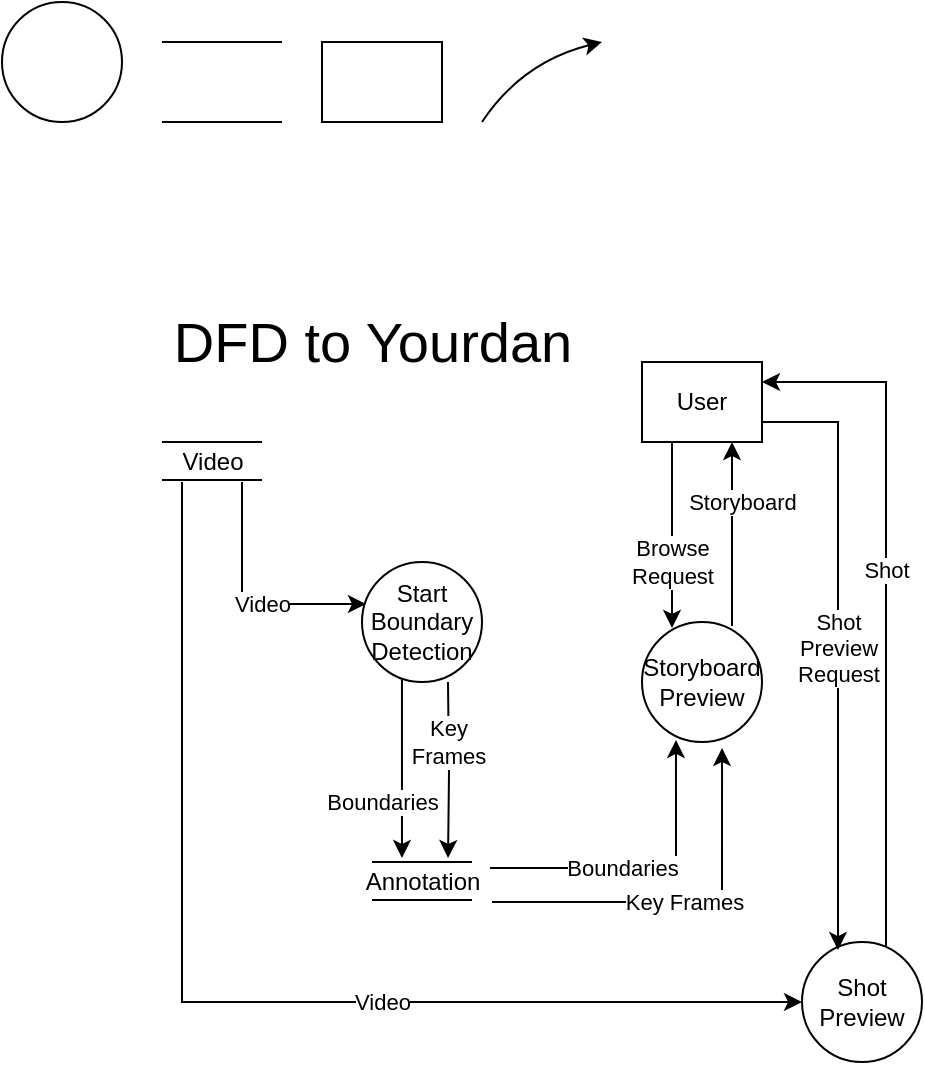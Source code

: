 <mxfile version="16.5.6" type="github">
  <diagram id="JCZBZ-tFnHPxDME2OROh" name="Page-1">
    <mxGraphModel dx="828" dy="456" grid="1" gridSize="10" guides="1" tooltips="1" connect="1" arrows="1" fold="1" page="1" pageScale="1" pageWidth="850" pageHeight="1100" math="0" shadow="0">
      <root>
        <mxCell id="0" />
        <mxCell id="1" parent="0" />
        <mxCell id="Z9GKDxYWFSQLW0Q6UE6H-1" value="" style="endArrow=none;html=1;rounded=0;" edge="1" parent="1">
          <mxGeometry width="50" height="50" relative="1" as="geometry">
            <mxPoint x="120" y="40" as="sourcePoint" />
            <mxPoint x="180" y="40" as="targetPoint" />
          </mxGeometry>
        </mxCell>
        <mxCell id="Z9GKDxYWFSQLW0Q6UE6H-3" value="" style="endArrow=none;html=1;rounded=0;" edge="1" parent="1">
          <mxGeometry width="50" height="50" relative="1" as="geometry">
            <mxPoint x="120" y="80" as="sourcePoint" />
            <mxPoint x="180" y="80" as="targetPoint" />
          </mxGeometry>
        </mxCell>
        <mxCell id="Z9GKDxYWFSQLW0Q6UE6H-6" value="" style="rounded=0;whiteSpace=wrap;html=1;" vertex="1" parent="1">
          <mxGeometry x="200" y="40" width="60" height="40" as="geometry" />
        </mxCell>
        <mxCell id="Z9GKDxYWFSQLW0Q6UE6H-22" value="Boundaries" style="edgeStyle=orthogonalEdgeStyle;rounded=0;orthogonalLoop=1;jettySize=auto;html=1;entryX=0.357;entryY=-0.1;entryDx=0;entryDy=0;entryPerimeter=0;exitX=0.333;exitY=0.967;exitDx=0;exitDy=0;exitPerimeter=0;" edge="1" parent="1" source="Z9GKDxYWFSQLW0Q6UE6H-8" target="Z9GKDxYWFSQLW0Q6UE6H-15">
          <mxGeometry x="0.378" y="-10" relative="1" as="geometry">
            <mxPoint as="offset" />
          </mxGeometry>
        </mxCell>
        <mxCell id="Z9GKDxYWFSQLW0Q6UE6H-23" value="Key&lt;br&gt;Frames" style="edgeStyle=orthogonalEdgeStyle;rounded=0;orthogonalLoop=1;jettySize=auto;html=1;entryX=0.686;entryY=-0.1;entryDx=0;entryDy=0;entryPerimeter=0;" edge="1" parent="1" target="Z9GKDxYWFSQLW0Q6UE6H-15">
          <mxGeometry x="-0.318" relative="1" as="geometry">
            <mxPoint x="263" y="360" as="sourcePoint" />
            <mxPoint as="offset" />
          </mxGeometry>
        </mxCell>
        <mxCell id="Z9GKDxYWFSQLW0Q6UE6H-8" value="Start Boundary Detection" style="ellipse;whiteSpace=wrap;html=1;aspect=fixed;" vertex="1" parent="1">
          <mxGeometry x="220" y="300" width="60" height="60" as="geometry" />
        </mxCell>
        <mxCell id="Z9GKDxYWFSQLW0Q6UE6H-9" value="" style="endArrow=none;html=1;rounded=0;" edge="1" parent="1">
          <mxGeometry width="50" height="50" relative="1" as="geometry">
            <mxPoint x="120" y="240" as="sourcePoint" />
            <mxPoint x="170" y="240" as="targetPoint" />
          </mxGeometry>
        </mxCell>
        <mxCell id="Z9GKDxYWFSQLW0Q6UE6H-10" value="" style="endArrow=none;html=1;rounded=0;" edge="1" parent="1">
          <mxGeometry width="50" height="50" relative="1" as="geometry">
            <mxPoint x="120" y="259" as="sourcePoint" />
            <mxPoint x="170" y="259" as="targetPoint" />
          </mxGeometry>
        </mxCell>
        <mxCell id="Z9GKDxYWFSQLW0Q6UE6H-20" value="Video" style="edgeStyle=orthogonalEdgeStyle;rounded=0;orthogonalLoop=1;jettySize=auto;html=1;entryX=0.033;entryY=0.35;entryDx=0;entryDy=0;entryPerimeter=0;" edge="1" parent="1" source="Z9GKDxYWFSQLW0Q6UE6H-11" target="Z9GKDxYWFSQLW0Q6UE6H-8">
          <mxGeometry x="0.155" relative="1" as="geometry">
            <Array as="points">
              <mxPoint x="160" y="321" />
            </Array>
            <mxPoint as="offset" />
          </mxGeometry>
        </mxCell>
        <mxCell id="Z9GKDxYWFSQLW0Q6UE6H-21" style="edgeStyle=orthogonalEdgeStyle;rounded=0;orthogonalLoop=1;jettySize=auto;html=1;entryX=0;entryY=0.5;entryDx=0;entryDy=0;" edge="1" parent="1" source="Z9GKDxYWFSQLW0Q6UE6H-11" target="Z9GKDxYWFSQLW0Q6UE6H-17">
          <mxGeometry relative="1" as="geometry">
            <Array as="points">
              <mxPoint x="130" y="520" />
            </Array>
          </mxGeometry>
        </mxCell>
        <mxCell id="Z9GKDxYWFSQLW0Q6UE6H-30" value="Video" style="edgeLabel;html=1;align=center;verticalAlign=middle;resizable=0;points=[];" vertex="1" connectable="0" parent="Z9GKDxYWFSQLW0Q6UE6H-21">
          <mxGeometry x="0.277" y="-4" relative="1" as="geometry">
            <mxPoint x="-4" y="-4" as="offset" />
          </mxGeometry>
        </mxCell>
        <mxCell id="Z9GKDxYWFSQLW0Q6UE6H-11" value="Video" style="text;html=1;align=center;verticalAlign=middle;resizable=0;points=[];autosize=1;strokeColor=none;fillColor=none;" vertex="1" parent="1">
          <mxGeometry x="120" y="240" width="50" height="20" as="geometry" />
        </mxCell>
        <mxCell id="Z9GKDxYWFSQLW0Q6UE6H-12" value="" style="ellipse;whiteSpace=wrap;html=1;aspect=fixed;" vertex="1" parent="1">
          <mxGeometry x="40" y="20" width="60" height="60" as="geometry" />
        </mxCell>
        <mxCell id="Z9GKDxYWFSQLW0Q6UE6H-13" value="" style="endArrow=none;html=1;rounded=0;" edge="1" parent="1">
          <mxGeometry width="50" height="50" relative="1" as="geometry">
            <mxPoint x="225" y="450" as="sourcePoint" />
            <mxPoint x="275" y="450" as="targetPoint" />
          </mxGeometry>
        </mxCell>
        <mxCell id="Z9GKDxYWFSQLW0Q6UE6H-14" value="" style="endArrow=none;html=1;rounded=0;" edge="1" parent="1">
          <mxGeometry width="50" height="50" relative="1" as="geometry">
            <mxPoint x="225" y="469" as="sourcePoint" />
            <mxPoint x="275" y="469" as="targetPoint" />
          </mxGeometry>
        </mxCell>
        <mxCell id="Z9GKDxYWFSQLW0Q6UE6H-24" value="Boundaries" style="edgeStyle=orthogonalEdgeStyle;rounded=0;orthogonalLoop=1;jettySize=auto;html=1;entryX=0.283;entryY=0.983;entryDx=0;entryDy=0;entryPerimeter=0;exitX=0.986;exitY=0.15;exitDx=0;exitDy=0;exitPerimeter=0;" edge="1" parent="1" source="Z9GKDxYWFSQLW0Q6UE6H-15" target="Z9GKDxYWFSQLW0Q6UE6H-16">
          <mxGeometry x="-0.16" relative="1" as="geometry">
            <mxPoint as="offset" />
          </mxGeometry>
        </mxCell>
        <mxCell id="Z9GKDxYWFSQLW0Q6UE6H-25" value="Key Frames" style="edgeStyle=orthogonalEdgeStyle;rounded=0;orthogonalLoop=1;jettySize=auto;html=1;entryX=0.667;entryY=1.05;entryDx=0;entryDy=0;entryPerimeter=0;" edge="1" parent="1" source="Z9GKDxYWFSQLW0Q6UE6H-15" target="Z9GKDxYWFSQLW0Q6UE6H-16">
          <mxGeometry relative="1" as="geometry">
            <Array as="points">
              <mxPoint x="400" y="470" />
            </Array>
          </mxGeometry>
        </mxCell>
        <mxCell id="Z9GKDxYWFSQLW0Q6UE6H-15" value="Annotation" style="text;html=1;align=center;verticalAlign=middle;resizable=0;points=[];autosize=1;strokeColor=none;fillColor=none;" vertex="1" parent="1">
          <mxGeometry x="215" y="450" width="70" height="20" as="geometry" />
        </mxCell>
        <mxCell id="Z9GKDxYWFSQLW0Q6UE6H-27" value="Storyboard" style="edgeStyle=orthogonalEdgeStyle;rounded=0;orthogonalLoop=1;jettySize=auto;html=1;entryX=0.75;entryY=1;entryDx=0;entryDy=0;exitX=0.75;exitY=0.033;exitDx=0;exitDy=0;exitPerimeter=0;" edge="1" parent="1" source="Z9GKDxYWFSQLW0Q6UE6H-16" target="Z9GKDxYWFSQLW0Q6UE6H-19">
          <mxGeometry x="0.348" y="-5" relative="1" as="geometry">
            <mxPoint as="offset" />
          </mxGeometry>
        </mxCell>
        <mxCell id="Z9GKDxYWFSQLW0Q6UE6H-16" value="Storyboard Preview" style="ellipse;whiteSpace=wrap;html=1;aspect=fixed;" vertex="1" parent="1">
          <mxGeometry x="360" y="330" width="60" height="60" as="geometry" />
        </mxCell>
        <mxCell id="Z9GKDxYWFSQLW0Q6UE6H-29" value="Shot" style="edgeStyle=orthogonalEdgeStyle;rounded=0;orthogonalLoop=1;jettySize=auto;html=1;entryX=1;entryY=0.25;entryDx=0;entryDy=0;exitX=0.7;exitY=0.033;exitDx=0;exitDy=0;exitPerimeter=0;" edge="1" parent="1" source="Z9GKDxYWFSQLW0Q6UE6H-17" target="Z9GKDxYWFSQLW0Q6UE6H-19">
          <mxGeometry x="0.09" relative="1" as="geometry">
            <Array as="points">
              <mxPoint x="482" y="210" />
            </Array>
            <mxPoint as="offset" />
          </mxGeometry>
        </mxCell>
        <mxCell id="Z9GKDxYWFSQLW0Q6UE6H-17" value="Shot Preview" style="ellipse;whiteSpace=wrap;html=1;aspect=fixed;" vertex="1" parent="1">
          <mxGeometry x="440" y="490" width="60" height="60" as="geometry" />
        </mxCell>
        <mxCell id="Z9GKDxYWFSQLW0Q6UE6H-18" value="" style="curved=1;endArrow=classic;html=1;rounded=0;" edge="1" parent="1">
          <mxGeometry width="50" height="50" relative="1" as="geometry">
            <mxPoint x="280" y="80" as="sourcePoint" />
            <mxPoint x="340" y="40" as="targetPoint" />
            <Array as="points">
              <mxPoint x="300" y="50" />
            </Array>
          </mxGeometry>
        </mxCell>
        <mxCell id="Z9GKDxYWFSQLW0Q6UE6H-26" value="Browse&lt;br&gt;Request" style="edgeStyle=orthogonalEdgeStyle;rounded=0;orthogonalLoop=1;jettySize=auto;html=1;exitX=0.25;exitY=1;exitDx=0;exitDy=0;entryX=0.25;entryY=0.05;entryDx=0;entryDy=0;entryPerimeter=0;" edge="1" parent="1" source="Z9GKDxYWFSQLW0Q6UE6H-19" target="Z9GKDxYWFSQLW0Q6UE6H-16">
          <mxGeometry x="0.29" relative="1" as="geometry">
            <mxPoint as="offset" />
          </mxGeometry>
        </mxCell>
        <mxCell id="Z9GKDxYWFSQLW0Q6UE6H-28" value="Shot&lt;br&gt;Preview&lt;br&gt;Request" style="edgeStyle=orthogonalEdgeStyle;rounded=0;orthogonalLoop=1;jettySize=auto;html=1;entryX=0.3;entryY=0.067;entryDx=0;entryDy=0;entryPerimeter=0;exitX=1;exitY=0.75;exitDx=0;exitDy=0;" edge="1" parent="1" source="Z9GKDxYWFSQLW0Q6UE6H-19" target="Z9GKDxYWFSQLW0Q6UE6H-17">
          <mxGeometry relative="1" as="geometry" />
        </mxCell>
        <mxCell id="Z9GKDxYWFSQLW0Q6UE6H-19" value="User" style="rounded=0;whiteSpace=wrap;html=1;" vertex="1" parent="1">
          <mxGeometry x="360" y="200" width="60" height="40" as="geometry" />
        </mxCell>
        <mxCell id="Z9GKDxYWFSQLW0Q6UE6H-31" value="&lt;font style=&quot;font-size: 28px&quot;&gt;DFD to Yourdan&lt;/font&gt;" style="text;html=1;align=center;verticalAlign=middle;resizable=0;points=[];autosize=1;strokeColor=none;fillColor=none;" vertex="1" parent="1">
          <mxGeometry x="120" y="180" width="210" height="20" as="geometry" />
        </mxCell>
      </root>
    </mxGraphModel>
  </diagram>
</mxfile>
